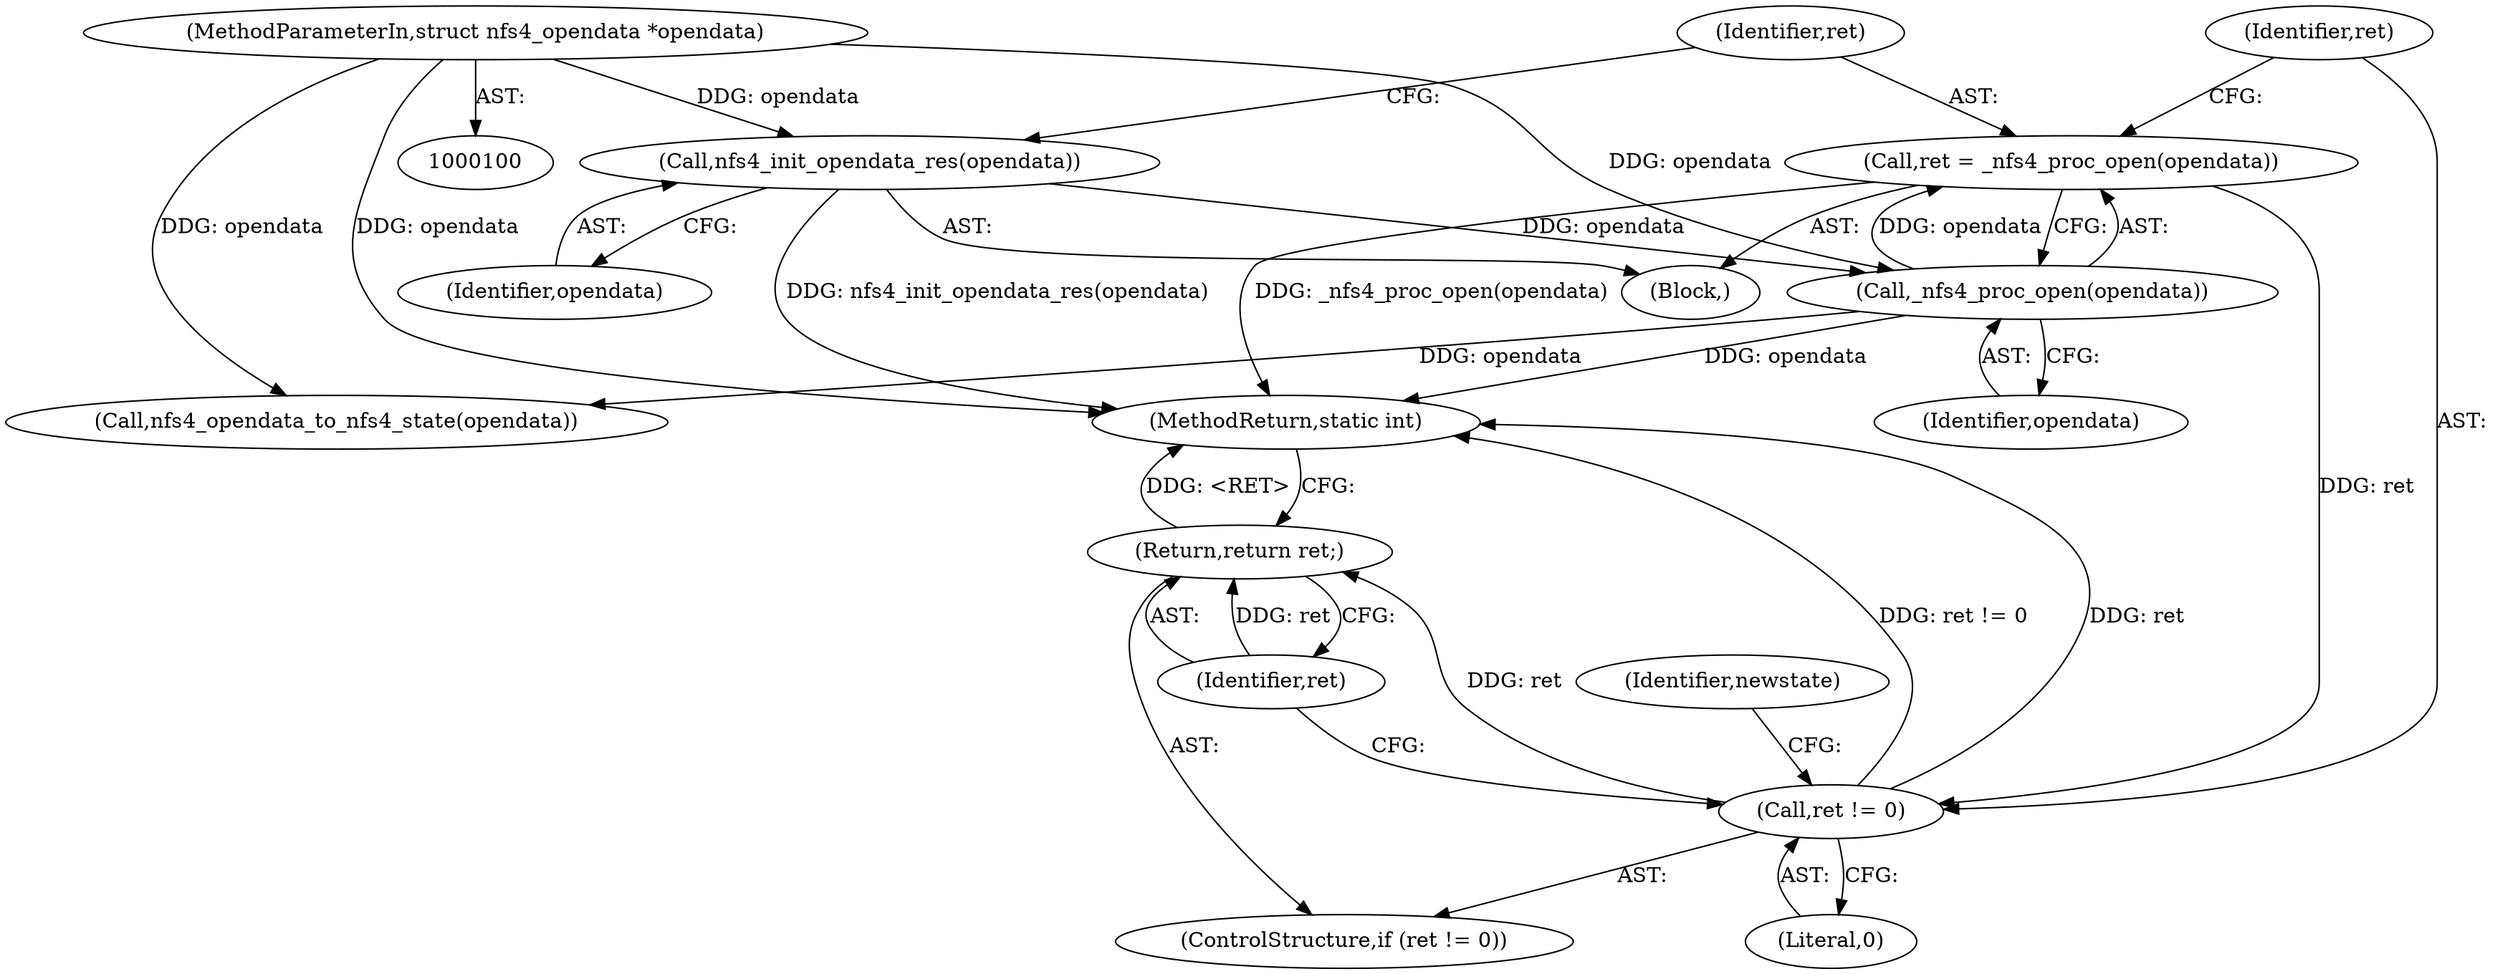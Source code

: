 digraph "0_linux_dc0b027dfadfcb8a5504f7d8052754bf8d501ab9_13@API" {
"1000143" [label="(Call,ret = _nfs4_proc_open(opendata))"];
"1000145" [label="(Call,_nfs4_proc_open(opendata))"];
"1000141" [label="(Call,nfs4_init_opendata_res(opendata))"];
"1000101" [label="(MethodParameterIn,struct nfs4_opendata *opendata)"];
"1000148" [label="(Call,ret != 0)"];
"1000151" [label="(Return,return ret;)"];
"1000149" [label="(Identifier,ret)"];
"1000150" [label="(Literal,0)"];
"1000152" [label="(Identifier,ret)"];
"1000145" [label="(Call,_nfs4_proc_open(opendata))"];
"1000146" [label="(Identifier,opendata)"];
"1000101" [label="(MethodParameterIn,struct nfs4_opendata *opendata)"];
"1000154" [label="(Identifier,newstate)"];
"1000142" [label="(Identifier,opendata)"];
"1000148" [label="(Call,ret != 0)"];
"1000104" [label="(Block,)"];
"1000176" [label="(MethodReturn,static int)"];
"1000141" [label="(Call,nfs4_init_opendata_res(opendata))"];
"1000151" [label="(Return,return ret;)"];
"1000147" [label="(ControlStructure,if (ret != 0))"];
"1000143" [label="(Call,ret = _nfs4_proc_open(opendata))"];
"1000155" [label="(Call,nfs4_opendata_to_nfs4_state(opendata))"];
"1000144" [label="(Identifier,ret)"];
"1000143" -> "1000104"  [label="AST: "];
"1000143" -> "1000145"  [label="CFG: "];
"1000144" -> "1000143"  [label="AST: "];
"1000145" -> "1000143"  [label="AST: "];
"1000149" -> "1000143"  [label="CFG: "];
"1000143" -> "1000176"  [label="DDG: _nfs4_proc_open(opendata)"];
"1000145" -> "1000143"  [label="DDG: opendata"];
"1000143" -> "1000148"  [label="DDG: ret"];
"1000145" -> "1000146"  [label="CFG: "];
"1000146" -> "1000145"  [label="AST: "];
"1000145" -> "1000176"  [label="DDG: opendata"];
"1000141" -> "1000145"  [label="DDG: opendata"];
"1000101" -> "1000145"  [label="DDG: opendata"];
"1000145" -> "1000155"  [label="DDG: opendata"];
"1000141" -> "1000104"  [label="AST: "];
"1000141" -> "1000142"  [label="CFG: "];
"1000142" -> "1000141"  [label="AST: "];
"1000144" -> "1000141"  [label="CFG: "];
"1000141" -> "1000176"  [label="DDG: nfs4_init_opendata_res(opendata)"];
"1000101" -> "1000141"  [label="DDG: opendata"];
"1000101" -> "1000100"  [label="AST: "];
"1000101" -> "1000176"  [label="DDG: opendata"];
"1000101" -> "1000155"  [label="DDG: opendata"];
"1000148" -> "1000147"  [label="AST: "];
"1000148" -> "1000150"  [label="CFG: "];
"1000149" -> "1000148"  [label="AST: "];
"1000150" -> "1000148"  [label="AST: "];
"1000152" -> "1000148"  [label="CFG: "];
"1000154" -> "1000148"  [label="CFG: "];
"1000148" -> "1000176"  [label="DDG: ret"];
"1000148" -> "1000176"  [label="DDG: ret != 0"];
"1000148" -> "1000151"  [label="DDG: ret"];
"1000151" -> "1000147"  [label="AST: "];
"1000151" -> "1000152"  [label="CFG: "];
"1000152" -> "1000151"  [label="AST: "];
"1000176" -> "1000151"  [label="CFG: "];
"1000151" -> "1000176"  [label="DDG: <RET>"];
"1000152" -> "1000151"  [label="DDG: ret"];
}
